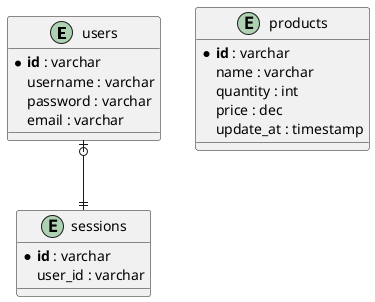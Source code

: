 @startuml "Entity Diagram"
     entity "users" as users {
          * **id** : varchar
          username : varchar
          password : varchar
          email : varchar
     }

     entity "sessions" as sessions {
          * **id** : varchar
          user_id : varchar
     }

     entity "products" as products {
          * **id** : varchar
          name : varchar
          quantity : int
          price : dec
          update_at : timestamp
     }

     users|o--||sessions
@enduml